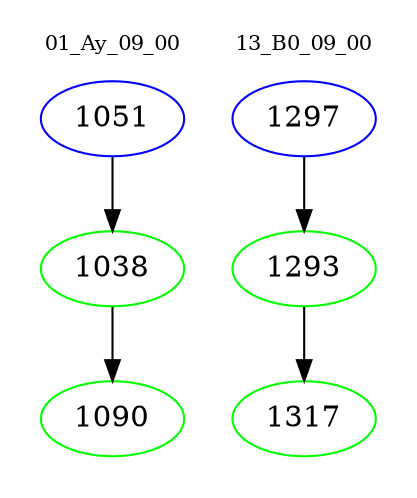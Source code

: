 digraph{
subgraph cluster_0 {
color = white
label = "01_Ay_09_00";
fontsize=10;
T0_1051 [label="1051", color="blue"]
T0_1051 -> T0_1038 [color="black"]
T0_1038 [label="1038", color="green"]
T0_1038 -> T0_1090 [color="black"]
T0_1090 [label="1090", color="green"]
}
subgraph cluster_1 {
color = white
label = "13_B0_09_00";
fontsize=10;
T1_1297 [label="1297", color="blue"]
T1_1297 -> T1_1293 [color="black"]
T1_1293 [label="1293", color="green"]
T1_1293 -> T1_1317 [color="black"]
T1_1317 [label="1317", color="green"]
}
}
